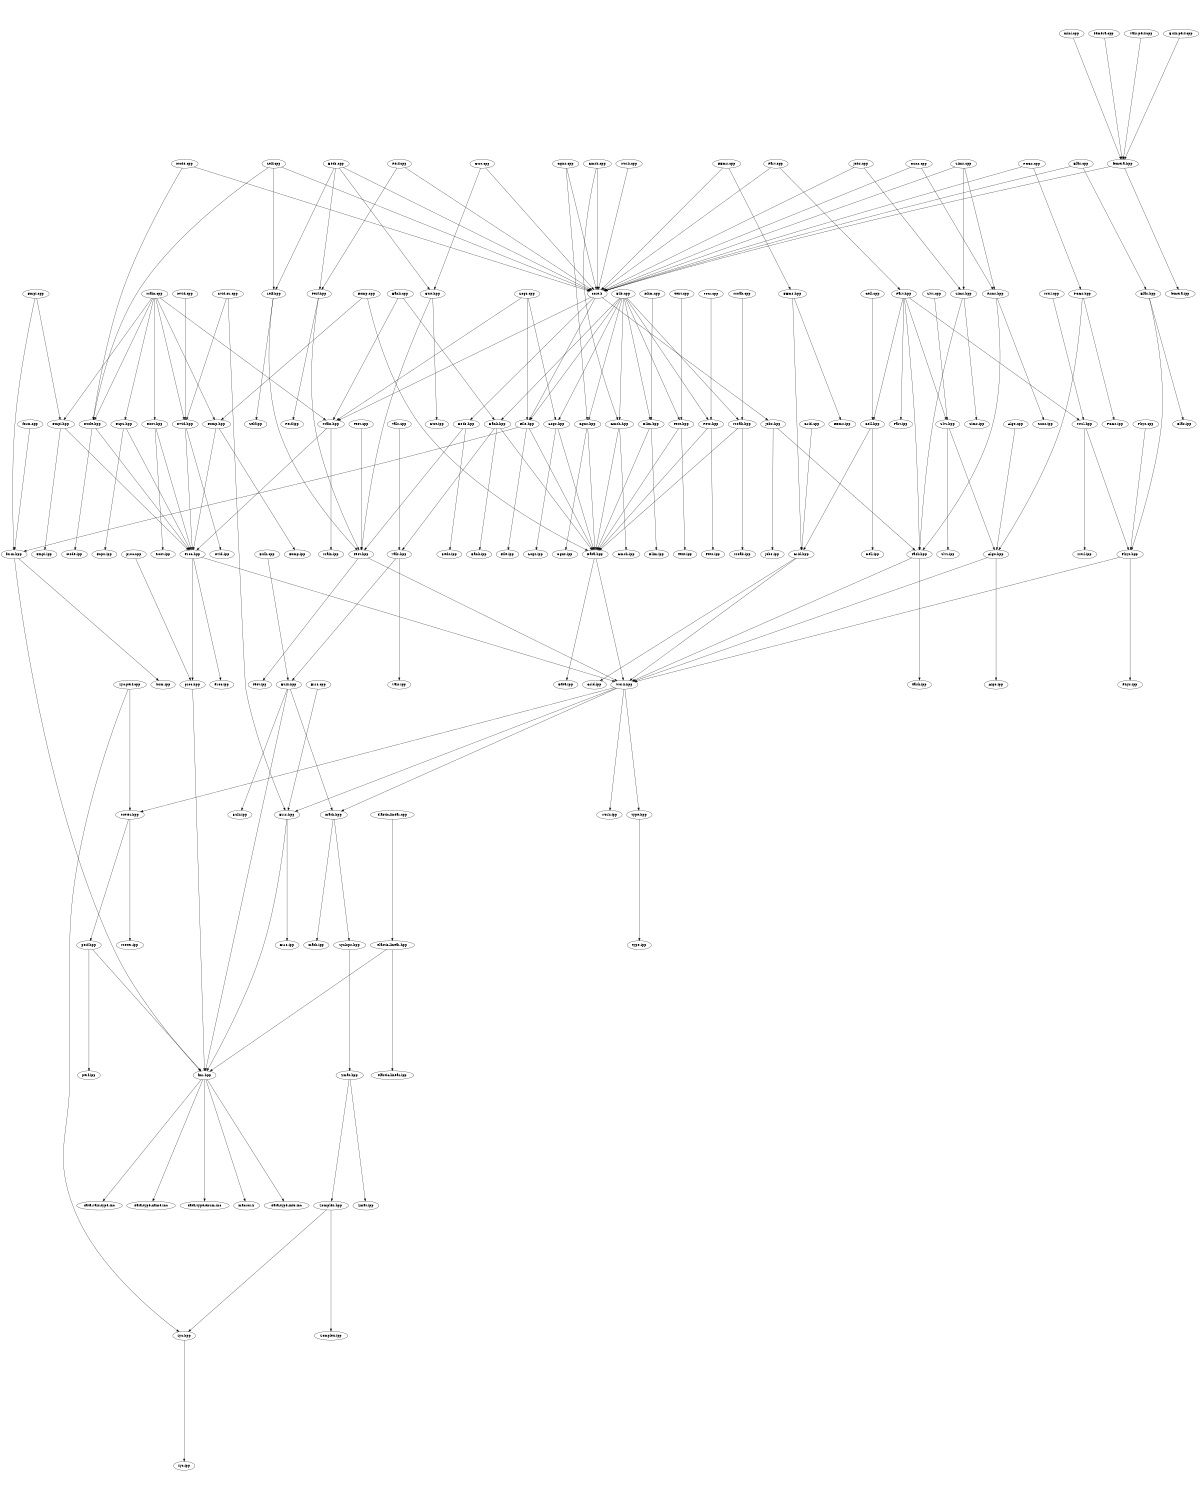 digraph "source tree" {
    overlap=scale;
    size="8,10";
    ratio="fill";
    fontsize="16";
    fontname="Helvetica";
	clusterrank="local";
	"File.hpp" -> "File.ipp"
	"Work.cpp" -> "core.h"
	"mini.cpp" -> "femera.hpp"
	"Self.hpp" -> "Test.hpp"
	"Errs.cpp" -> "Errs.hpp"
	"femera.cpp" -> "femera.hpp"
	"Main.cpp" -> "Fomp.hpp"
	"Test.cpp" -> "Test.hpp"
	"Test.hpp" -> "Test.ipp"
	"Proc.hpp" -> "Proc.ipp"
	"File.cpp" -> "Cgns.hpp"
	"Node.cpp" -> "core.h"
	"Dlim.hpp" -> "Data.hpp"
	"Fmpi.hpp" -> "Fmpi.ipp"
	"Bank.cpp" -> "Bank.hpp"
	"form.hpp" -> "fmr.hpp"
	"Perf.hpp" -> "Perf.ipp"
	"File.hpp" -> "Data.hpp"
	"Text.hpp" -> "Data.hpp"
	"Grid.cpp" -> "Grid.hpp"
	"Zomplex.hpp" -> "Zomplex.ipp"
	"perf.hpp" -> "fmr.hpp"
	"Part.hpp" -> "Task.hpp"
	"Bulk.hpp" -> "math.hpp"
	"Work.hpp" -> "Errs.hpp"
	"Bulk.hpp" -> "Bulk.ipp"
	"Sims.hpp" -> "Sims.ipp"
	"Task.hpp" -> "Work.hpp"
	"Self.hpp" -> "Self.ipp"
	"Logs.hpp" -> "Logs.ipp"
	"Perf.hpp" -> "Test.hpp"
	"core.h" -> "Beds.hpp"
	"Sims.cpp" -> "Sims.hpp"
	"zyc.perf.cpp" -> "Meter.hpp"
	"Grid.hpp" -> "Work.hpp"
	"Nvid.hpp" -> "Nvid.ipp"
	"Bank.hpp" -> "Bank.ipp"
	"Algo.hpp" -> "Work.hpp"
	"Slvr.hpp" -> "Algo.hpp"
	"zyc.perf.cpp" -> "zyc.hpp"
	"Self.cpp" -> "core.h"
	"Fcpu.hpp" -> "Proc.hpp"
	"PCGs.hpp" -> "Algo.hpp"
	"Gmsh.cpp" -> "core.h"
	"Phys.hpp" -> "Phys.ipp"
	"femera.hpp" -> "core.h"
	"PCGs.hpp" -> "PCGs.ipp"
	"Fomp.cpp" -> "Fomp.hpp"
	"Main.hpp" -> "Main.ipp"
	"Node.hpp" -> "Node.ipp"
	"Phys.cpp" -> "Phys.hpp"
	"Pets.hpp" -> "Pets.ipp"
	"Jobs.cpp" -> "core.h"
	"Part.hpp" -> "Cell.hpp"
	"Meter.hpp" -> "perf.hpp"
	"Main.hpp" -> "Proc.hpp"
	"Moab.hpp" -> "Moab.ipp"
	"Work.hpp" -> "math.hpp"
	"femera.hpp" -> "femera.ipp"
	"Perf.cpp" -> "core.h"
	"Data.hpp" -> "Work.hpp"
	"perf.hpp" -> "perf.ipp"
	"Text.cpp" -> "Text.hpp"
	"Text.hpp" -> "Text.ipp"
	"Cgns.cpp" -> "core.h"
	"File.cpp" -> "Logs.hpp"
	"Moab.cpp" -> "Moab.hpp"
	"Pets.hpp" -> "Data.hpp"
	"Gmsh.hpp" -> "Gmsh.ipp"
	"elastic-linear.hpp" -> "fmr.hpp"
	"fmr.hpp" -> "data-type-info.inc"
	"Elas.hpp" -> "Elas.ipp"
	"Vals.hpp" -> "Bulk.hpp"
	"Fomp.hpp" -> "Proc.hpp"
	"Grid.hpp" -> "Grid.ipp"
	"Nvid.cpp" -> "Nvid.hpp"
	"FEms.hpp" -> "Grid.hpp"
	"Logs.cpp" -> "Logs.hpp"
	"nvid.cu.cpp" -> "Errs.hpp"
	"Gtst.cpp" -> "core.h"
	"Zmat.hpp" -> "Zomplex.hpp"
	"Work.hpp" -> "Work.ipp"
	"Work.hpp" -> "Meter.hpp"
	"Elas.cpp" -> "Elas.hpp"
	"Runs.hpp" -> "Task.hpp"
	"Sims.cpp" -> "Runs.hpp"
	"Elas.hpp" -> "Phys.hpp"
	"Dlim.cpp" -> "Dlim.hpp"
	"PCGs.cpp" -> "core.h"
	"Main.cpp" -> "Fmpi.hpp"
	"Self.cpp" -> "Self.hpp"
	"form.cpp" -> "form.hpp"
	"Fmpi.cpp" -> "form.hpp"
	"File.cpp" -> "Gmsh.hpp"
	"Part.hpp" -> "Mtrl.hpp"
	"Cell.cpp" -> "Cell.hpp"
	"math.hpp" -> "math.ipp"
	"Part.hpp" -> "Slvr.hpp"
	"Main.cpp" -> "Fcpu.hpp"
	"proc.hpp" -> "fmr.hpp"
	"Work.hpp" -> "type.hpp"
	"Zmat.hpp" -> "Zmat.ipp"
	"Part.hpp" -> "Part.ipp"
	"Beds.cpp" -> "Gtst.hpp"
	"File.cpp" -> "Pets.hpp"
	"Data.hpp" -> "Data.ipp"
	"File.hpp" -> "form.hpp"
	"Task.hpp" -> "Task.ipp"
	"Errs.hpp" -> "fmr.hpp"
	"Main.cpp" -> "Main.hpp"
	"Elas.cpp" -> "core.h"
	"Beds.hpp" -> "Test.hpp"
	"Gmsh.hpp" -> "Data.hpp"
	"File.cpp" -> "Dlim.hpp"
	"Bank.hpp" -> "Vals.hpp"
	"elastic-linear.cpp" -> "elastic-linear.hpp"
	"Runs.cpp" -> "core.h"
	"Cgns.hpp" -> "Cgns.ipp"
	"fmr.hpp" -> "data-vals-type.inc"
	"File.cpp" -> "Bank.hpp"
	"File.cpp" -> "Moab.hpp"
	"Beds.hpp" -> "Beds.ipp"
	"Errs.hpp" -> "Errs.ipp"
	"Root.hpp" -> "Root.ipp"
	"zyc.hpp" -> "zyc.ipp"
	"Gtst.hpp" -> "Gtst.ipp"
	"Zomplex.hpp" -> "zyc.hpp"
	"Jobs.hpp" -> "Jobs.ipp"
	"FEms.hpp" -> "FEms.ipp"
	"Logs.cpp" -> "Main.hpp"
	"type.hpp" -> "type.ipp"
	"Vals.perf.cpp" -> "femera.hpp"
	"Algo.hpp" -> "Algo.ipp"
	"PCGs.cpp" -> "PCGs.hpp"
	"elastic-linear.hpp" -> "elastic-linear.ipp"
	"Moab.hpp" -> "Data.hpp"
	"Cgns.hpp" -> "Data.hpp"
	"core.h" -> "Main.hpp"
	"Phys.hpp" -> "Work.hpp"
	"Main.cpp" -> "Node.hpp"
	"Runs.hpp" -> "Runs.ipp"
	"Part.cpp" -> "core.h"
	"File.cpp" -> "Text.hpp"
	"Perf.cpp" -> "Perf.hpp"
	"Mtrl.hpp" -> "Phys.hpp"
	"Sims.cpp" -> "core.h"
	"Mtrl.hpp" -> "Mtrl.ipp"
	"core.h" -> "File.hpp"
	"Algo.cpp" -> "Algo.hpp"
	"Fcpu.hpp" -> "Fcpu.ipp"
	"Fomp.hpp" -> "Fomp.ipp"
	"Main.cpp" -> "Root.hpp"
	"Beds.cpp" -> "Self.hpp"
	"fmr.hpp" -> "data-type-name.inc"
	"Pets.cpp" -> "Pets.hpp"
	"Beds.cpp" -> "Perf.hpp"
	"Bank.cpp" -> "Main.hpp"
	"zyclops.hpp" -> "Zmat.hpp"
	"math.hpp" -> "zyclops.hpp"
	"Logs.cpp" -> "File.hpp"
	"Bank.hpp" -> "Data.hpp"
	"core.h" -> "Jobs.hpp"
	"Vals.cpp" -> "Vals.hpp"
	"Node.cpp" -> "Node.hpp"
	"Jobs.hpp" -> "Task.hpp"
	"Beds.cpp" -> "core.h"
	"Dlim.hpp" -> "Dlim.ipp"
	"Mtrl.cpp" -> "Mtrl.hpp"
	"fmr.hpp" -> "data-type-enum.inc"
	"fmr.hpp" -> "macros.h"
	"Cgns.cpp" -> "Cgns.hpp"
	"Fomp.cpp" -> "Data.hpp"
	"FEms.cpp" -> "core.h"
	"Part.cpp" -> "Part.hpp"
	"Bulk.cpp" -> "Bulk.hpp"
	"Vals.hpp" -> "Vals.ipp"
	"Proc.hpp" -> "Work.hpp"
	"Main.cpp" -> "Nvid.hpp"
	"Runs.cpp" -> "Runs.hpp"
	"Slvr.cpp" -> "Slvr.hpp"
	"Slvr.hpp" -> "Slvr.ipp"
	"FEms.cpp" -> "FEms.hpp"
	"proc.cpp" -> "proc.hpp"
	"Cell.hpp" -> "Cell.ipp"
	"Gtst.cpp" -> "Gtst.hpp"
	"Gtst.hpp" -> "Test.hpp"
	"Test.hpp" -> "Work.hpp"
	"File.cpp" -> "File.hpp"
	"Sims.hpp" -> "Task.hpp"
	"nvid.cu.cpp" -> "Nvid.hpp"
	"Jobs.cpp" -> "Sims.hpp"
	"Bulk.hpp" -> "fmr.hpp"
	"Self.cpp" -> "Node.hpp"
	"Gmsh.cpp" -> "Gmsh.hpp"
	"Cell.hpp" -> "Grid.hpp"
	"Nvid.hpp" -> "Proc.hpp"
	"Logs.hpp" -> "Data.hpp"
	"Node.hpp" -> "Proc.hpp"
	"form.hpp" -> "form.ipp"
	"Meter.hpp" -> "Meter.ipp"
	"Proc.hpp" -> "proc.hpp"
	"Root.hpp" -> "Proc.hpp"
	"Fmpi.hpp" -> "Proc.hpp"
	"Bulk.perf.cpp" -> "femera.hpp"
	"Fmpi.cpp" -> "Fmpi.hpp"
}
